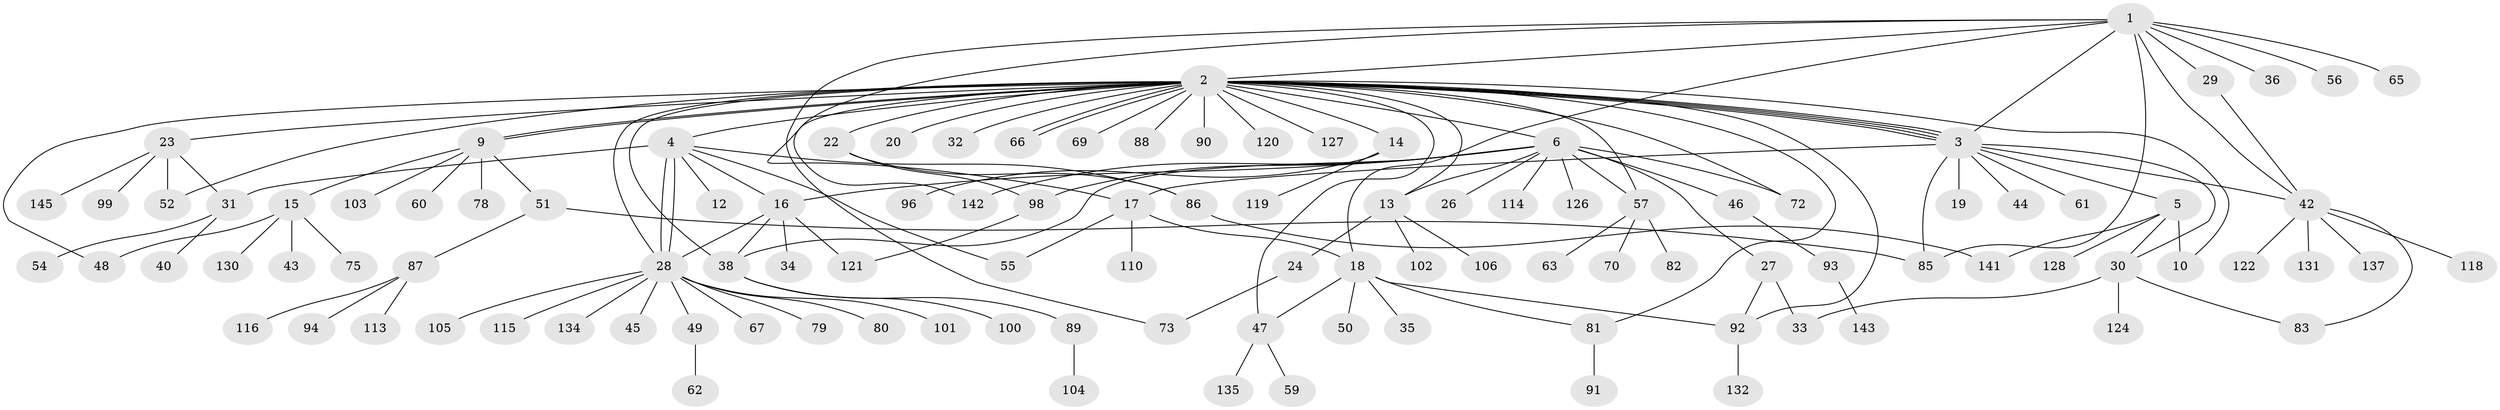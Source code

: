 // Generated by graph-tools (version 1.1) at 2025/51/02/27/25 19:51:54]
// undirected, 111 vertices, 149 edges
graph export_dot {
graph [start="1"]
  node [color=gray90,style=filled];
  1 [super="+11"];
  2 [super="+8"];
  3 [super="+138"];
  4 [super="+7"];
  5 [super="+39"];
  6 [super="+53"];
  9 [super="+41"];
  10 [super="+71"];
  12 [super="+25"];
  13 [super="+111"];
  14;
  15 [super="+21"];
  16 [super="+68"];
  17 [super="+74"];
  18 [super="+77"];
  19;
  20;
  22;
  23 [super="+117"];
  24;
  26;
  27;
  28 [super="+37"];
  29 [super="+133"];
  30 [super="+76"];
  31 [super="+136"];
  32;
  33;
  34;
  35;
  36;
  38 [super="+84"];
  40;
  42 [super="+58"];
  43;
  44;
  45;
  46;
  47 [super="+123"];
  48;
  49;
  50;
  51;
  52;
  54;
  55 [super="+64"];
  56;
  57 [super="+112"];
  59;
  60;
  61;
  62 [super="+107"];
  63 [super="+129"];
  65;
  66;
  67;
  69;
  70;
  72;
  73 [super="+144"];
  75;
  78;
  79;
  80;
  81;
  82;
  83;
  85 [super="+97"];
  86 [super="+108"];
  87 [super="+140"];
  88;
  89;
  90;
  91;
  92 [super="+95"];
  93 [super="+125"];
  94;
  96;
  98;
  99;
  100 [super="+109"];
  101;
  102;
  103;
  104;
  105;
  106;
  110;
  113;
  114;
  115;
  116;
  118;
  119;
  120;
  121;
  122;
  124 [super="+139"];
  126;
  127;
  128;
  130;
  131;
  132;
  134;
  135;
  137;
  141;
  142;
  143;
  145;
  1 -- 2;
  1 -- 3;
  1 -- 17;
  1 -- 18 [weight=2];
  1 -- 29 [weight=2];
  1 -- 65;
  1 -- 73;
  1 -- 36;
  1 -- 85;
  1 -- 56;
  1 -- 42;
  2 -- 3;
  2 -- 3;
  2 -- 3;
  2 -- 3;
  2 -- 4;
  2 -- 6;
  2 -- 9;
  2 -- 9;
  2 -- 10;
  2 -- 13;
  2 -- 14;
  2 -- 20;
  2 -- 22;
  2 -- 23;
  2 -- 28;
  2 -- 32;
  2 -- 38;
  2 -- 47;
  2 -- 48;
  2 -- 52;
  2 -- 57;
  2 -- 66;
  2 -- 66;
  2 -- 69;
  2 -- 72;
  2 -- 81;
  2 -- 88;
  2 -- 90;
  2 -- 92;
  2 -- 120;
  2 -- 127;
  2 -- 142;
  3 -- 5;
  3 -- 17;
  3 -- 19;
  3 -- 30;
  3 -- 42;
  3 -- 44;
  3 -- 61;
  3 -- 85;
  4 -- 12;
  4 -- 16;
  4 -- 28;
  4 -- 28;
  4 -- 31;
  4 -- 55;
  4 -- 86;
  5 -- 10;
  5 -- 128;
  5 -- 141;
  5 -- 30;
  6 -- 13;
  6 -- 16;
  6 -- 26;
  6 -- 27;
  6 -- 46;
  6 -- 57;
  6 -- 72;
  6 -- 98;
  6 -- 114;
  6 -- 126;
  6 -- 142;
  6 -- 38;
  9 -- 15;
  9 -- 51;
  9 -- 60;
  9 -- 78;
  9 -- 103;
  13 -- 24;
  13 -- 102;
  13 -- 106;
  14 -- 96;
  14 -- 119;
  15 -- 43;
  15 -- 48;
  15 -- 75;
  15 -- 130;
  16 -- 28;
  16 -- 34;
  16 -- 121;
  16 -- 38;
  17 -- 110;
  17 -- 55;
  17 -- 18;
  18 -- 35;
  18 -- 47;
  18 -- 50;
  18 -- 81;
  18 -- 92;
  22 -- 86;
  22 -- 98;
  23 -- 52;
  23 -- 99;
  23 -- 145;
  23 -- 31;
  24 -- 73;
  27 -- 33;
  27 -- 92;
  28 -- 67;
  28 -- 79;
  28 -- 105;
  28 -- 115;
  28 -- 80;
  28 -- 49;
  28 -- 101;
  28 -- 134;
  28 -- 45;
  29 -- 42;
  30 -- 124;
  30 -- 33;
  30 -- 83;
  31 -- 40;
  31 -- 54;
  38 -- 89;
  38 -- 100;
  42 -- 83;
  42 -- 122;
  42 -- 131;
  42 -- 118;
  42 -- 137;
  46 -- 93;
  47 -- 59;
  47 -- 135;
  49 -- 62;
  51 -- 85;
  51 -- 87;
  57 -- 63;
  57 -- 70;
  57 -- 82;
  81 -- 91;
  86 -- 141;
  87 -- 94;
  87 -- 113;
  87 -- 116;
  89 -- 104;
  92 -- 132;
  93 -- 143;
  98 -- 121;
}
